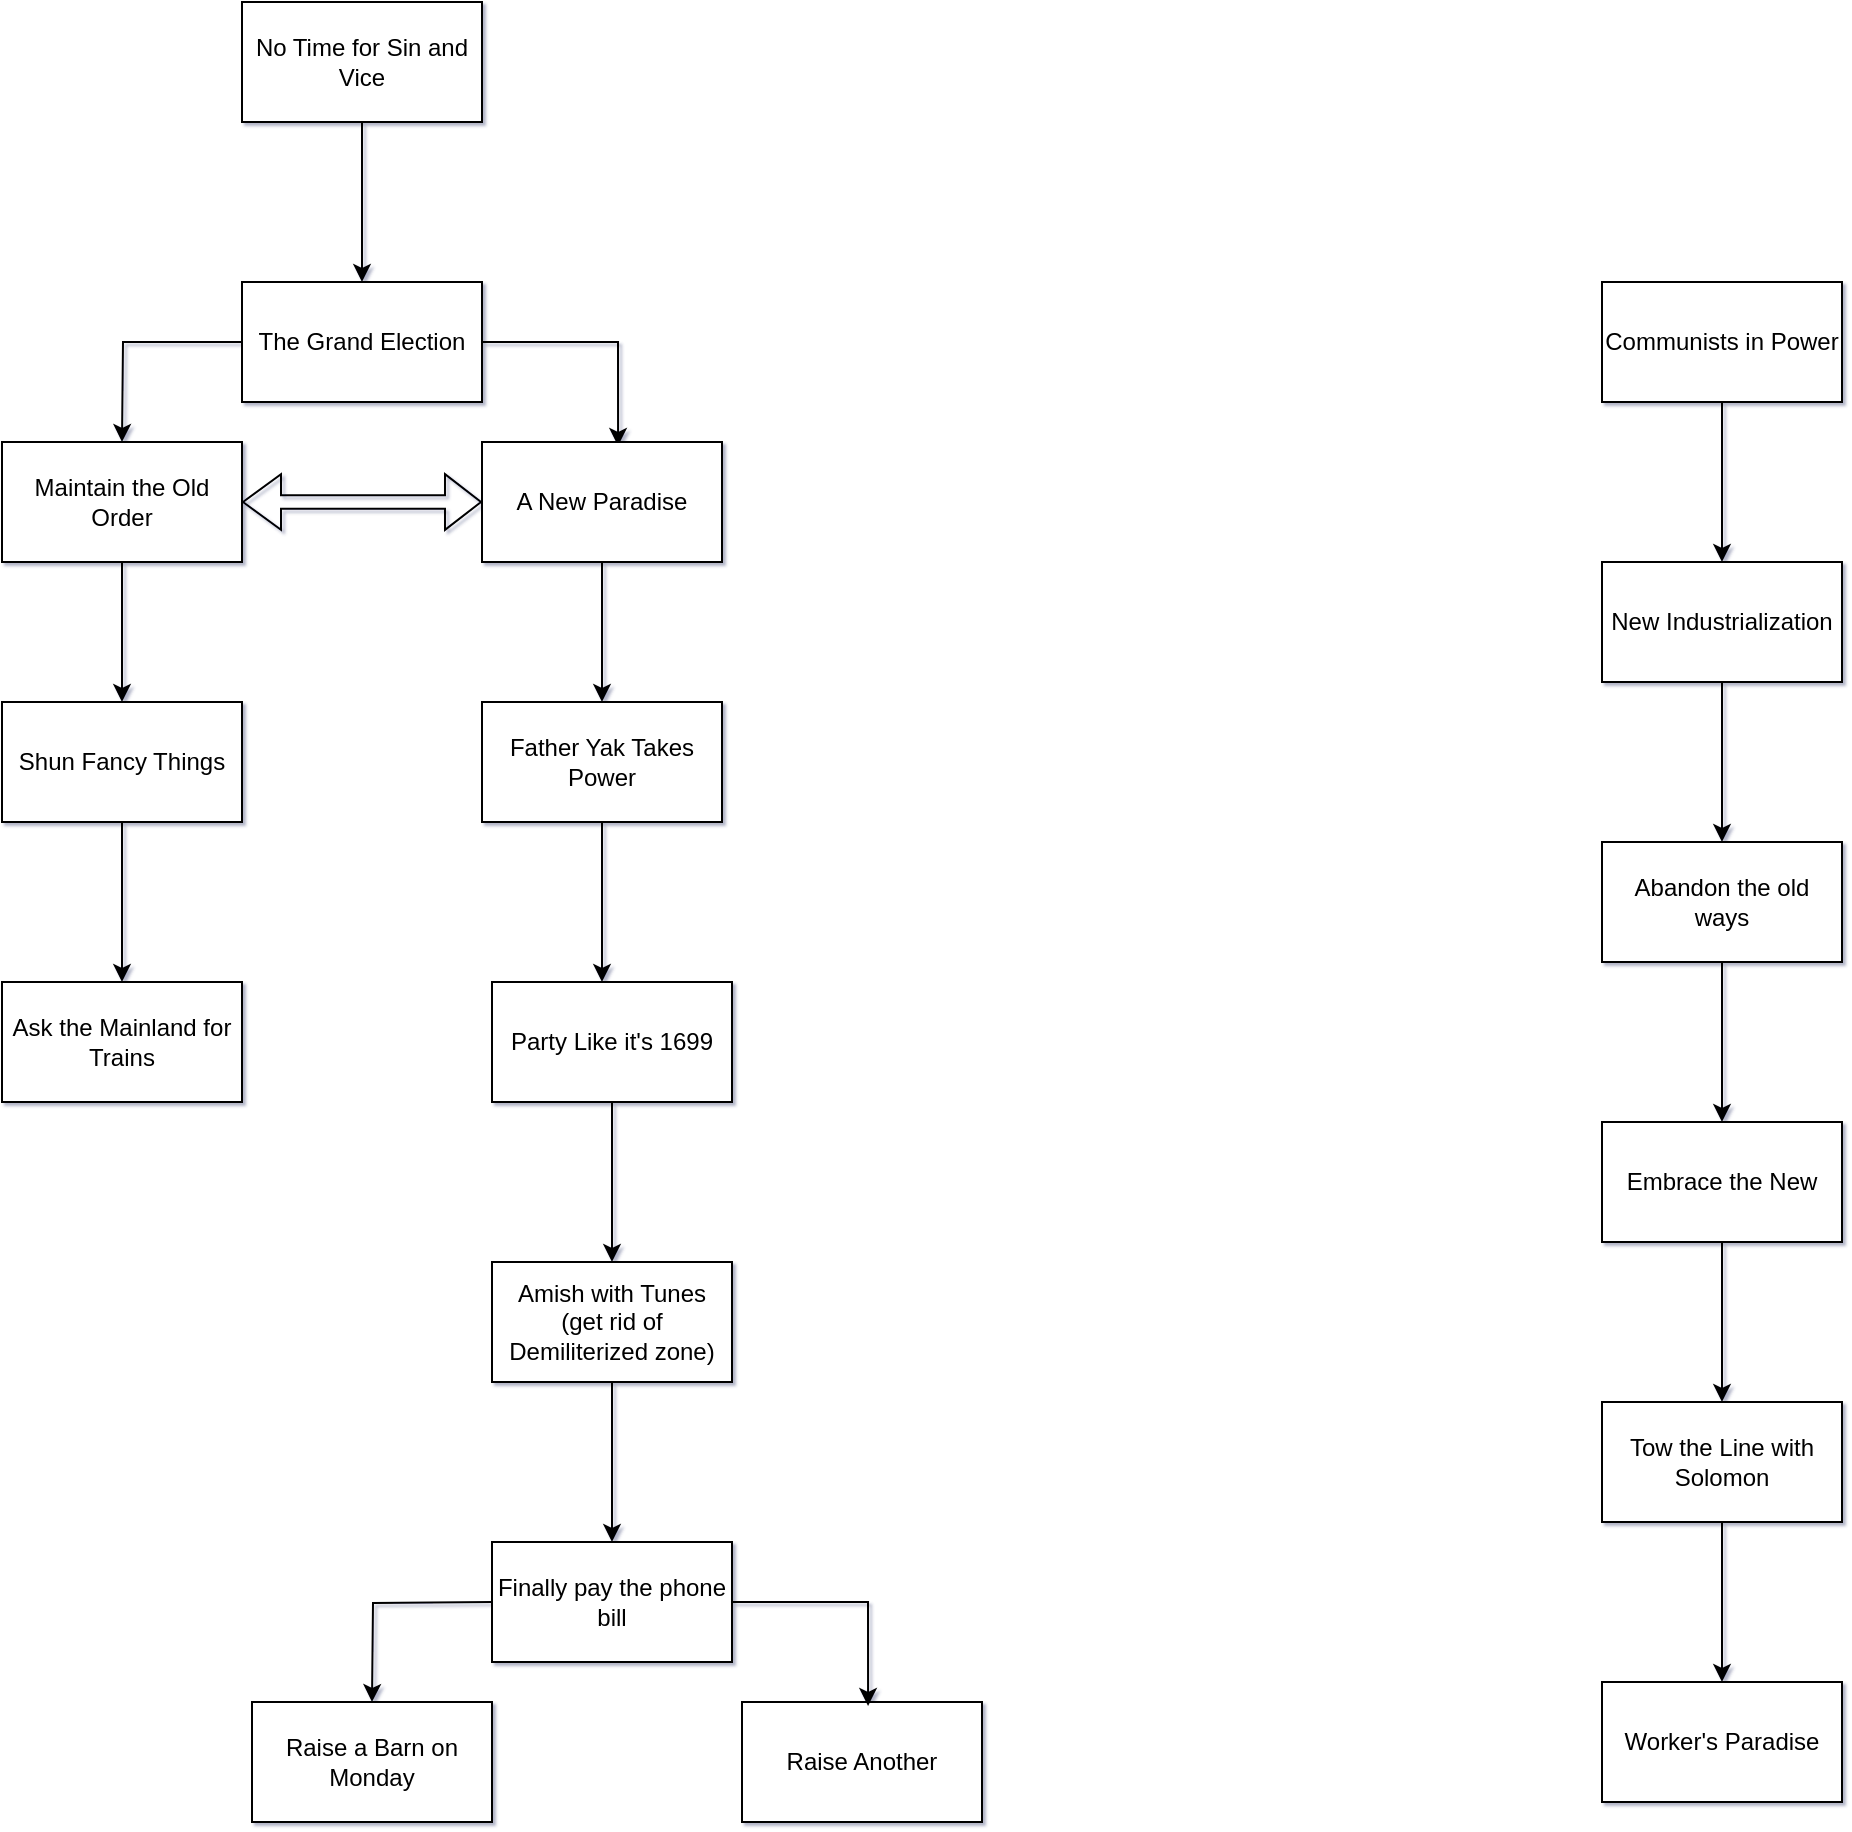 <mxfile version="20.3.6" type="github">
  <diagram id="1d4nGFuIeH1OPyMS3UdM" name="Page-1">
    <mxGraphModel dx="1417" dy="827" grid="1" gridSize="10" guides="1" tooltips="1" connect="1" arrows="1" fold="1" page="1" pageScale="1" pageWidth="1169" pageHeight="827" background="none" math="0" shadow="1">
      <root>
        <mxCell id="0" />
        <mxCell id="1" parent="0" />
        <mxCell id="9lLOX1-eoQInp4o5NhWY-8" style="edgeStyle=orthogonalEdgeStyle;rounded=0;orthogonalLoop=1;jettySize=auto;html=1;" parent="1" source="9lLOX1-eoQInp4o5NhWY-7" edge="1">
          <mxGeometry relative="1" as="geometry">
            <mxPoint x="280" y="360" as="targetPoint" />
          </mxGeometry>
        </mxCell>
        <mxCell id="9lLOX1-eoQInp4o5NhWY-32" style="edgeStyle=orthogonalEdgeStyle;rounded=0;orthogonalLoop=1;jettySize=auto;html=1;entryX=0.567;entryY=0.033;entryDx=0;entryDy=0;entryPerimeter=0;" parent="1" source="9lLOX1-eoQInp4o5NhWY-7" target="9lLOX1-eoQInp4o5NhWY-10" edge="1">
          <mxGeometry relative="1" as="geometry">
            <Array as="points">
              <mxPoint x="528" y="310" />
            </Array>
          </mxGeometry>
        </mxCell>
        <mxCell id="9lLOX1-eoQInp4o5NhWY-7" value="The Grand Election" style="rounded=0;whiteSpace=wrap;html=1;" parent="1" vertex="1">
          <mxGeometry x="340" y="280" width="120" height="60" as="geometry" />
        </mxCell>
        <mxCell id="9lLOX1-eoQInp4o5NhWY-44" style="edgeStyle=orthogonalEdgeStyle;rounded=0;orthogonalLoop=1;jettySize=auto;html=1;" parent="1" source="9lLOX1-eoQInp4o5NhWY-9" target="9lLOX1-eoQInp4o5NhWY-14" edge="1">
          <mxGeometry relative="1" as="geometry" />
        </mxCell>
        <mxCell id="9lLOX1-eoQInp4o5NhWY-9" value="Maintain the Old Order" style="rounded=0;whiteSpace=wrap;html=1;" parent="1" vertex="1">
          <mxGeometry x="220" y="360" width="120" height="60" as="geometry" />
        </mxCell>
        <mxCell id="cUjtvMtSS1TBpcQT_s8V-16" value="" style="edgeStyle=orthogonalEdgeStyle;rounded=0;orthogonalLoop=1;jettySize=auto;html=1;" edge="1" parent="1" source="9lLOX1-eoQInp4o5NhWY-10" target="9lLOX1-eoQInp4o5NhWY-13">
          <mxGeometry relative="1" as="geometry" />
        </mxCell>
        <mxCell id="9lLOX1-eoQInp4o5NhWY-10" value="A New Paradise" style="rounded=0;whiteSpace=wrap;html=1;" parent="1" vertex="1">
          <mxGeometry x="460" y="360" width="120" height="60" as="geometry" />
        </mxCell>
        <mxCell id="9lLOX1-eoQInp4o5NhWY-46" style="edgeStyle=orthogonalEdgeStyle;rounded=0;orthogonalLoop=1;jettySize=auto;html=1;" parent="1" source="9lLOX1-eoQInp4o5NhWY-13" target="9lLOX1-eoQInp4o5NhWY-17" edge="1">
          <mxGeometry relative="1" as="geometry">
            <Array as="points">
              <mxPoint x="520" y="620" />
              <mxPoint x="520" y="620" />
            </Array>
          </mxGeometry>
        </mxCell>
        <mxCell id="9lLOX1-eoQInp4o5NhWY-13" value="Father Yak Takes Power&lt;br&gt;" style="rounded=0;whiteSpace=wrap;html=1;" parent="1" vertex="1">
          <mxGeometry x="460" y="490" width="120" height="60" as="geometry" />
        </mxCell>
        <mxCell id="cUjtvMtSS1TBpcQT_s8V-15" value="" style="edgeStyle=orthogonalEdgeStyle;rounded=0;orthogonalLoop=1;jettySize=auto;html=1;" edge="1" parent="1" source="9lLOX1-eoQInp4o5NhWY-14" target="cUjtvMtSS1TBpcQT_s8V-14">
          <mxGeometry relative="1" as="geometry" />
        </mxCell>
        <mxCell id="9lLOX1-eoQInp4o5NhWY-14" value="Shun Fancy Things" style="rounded=0;whiteSpace=wrap;html=1;" parent="1" vertex="1">
          <mxGeometry x="220" y="490" width="120" height="60" as="geometry" />
        </mxCell>
        <mxCell id="cUjtvMtSS1TBpcQT_s8V-18" value="" style="edgeStyle=orthogonalEdgeStyle;rounded=0;orthogonalLoop=1;jettySize=auto;html=1;" edge="1" parent="1" source="9lLOX1-eoQInp4o5NhWY-17" target="cUjtvMtSS1TBpcQT_s8V-17">
          <mxGeometry relative="1" as="geometry" />
        </mxCell>
        <mxCell id="9lLOX1-eoQInp4o5NhWY-17" value="Party Like it&#39;s 1699" style="rounded=0;whiteSpace=wrap;html=1;" parent="1" vertex="1">
          <mxGeometry x="465" y="630" width="120" height="60" as="geometry" />
        </mxCell>
        <mxCell id="cUjtvMtSS1TBpcQT_s8V-1" value="" style="shape=flexArrow;endArrow=classic;startArrow=classic;html=1;rounded=0;width=6.857;endSize=5.669;entryX=0;entryY=0.5;entryDx=0;entryDy=0;exitX=1;exitY=0.5;exitDx=0;exitDy=0;" edge="1" parent="1" source="9lLOX1-eoQInp4o5NhWY-9" target="9lLOX1-eoQInp4o5NhWY-10">
          <mxGeometry width="100" height="100" relative="1" as="geometry">
            <mxPoint x="360" y="389.5" as="sourcePoint" />
            <mxPoint x="440" y="389.5" as="targetPoint" />
          </mxGeometry>
        </mxCell>
        <mxCell id="cUjtvMtSS1TBpcQT_s8V-5" value="" style="edgeStyle=orthogonalEdgeStyle;rounded=0;orthogonalLoop=1;jettySize=auto;html=1;" edge="1" parent="1" source="cUjtvMtSS1TBpcQT_s8V-3" target="cUjtvMtSS1TBpcQT_s8V-4">
          <mxGeometry relative="1" as="geometry" />
        </mxCell>
        <mxCell id="cUjtvMtSS1TBpcQT_s8V-3" value="Communists in Power" style="rounded=0;whiteSpace=wrap;html=1;" vertex="1" parent="1">
          <mxGeometry x="1020" y="280" width="120" height="60" as="geometry" />
        </mxCell>
        <mxCell id="cUjtvMtSS1TBpcQT_s8V-7" value="" style="edgeStyle=orthogonalEdgeStyle;rounded=0;orthogonalLoop=1;jettySize=auto;html=1;" edge="1" parent="1" source="cUjtvMtSS1TBpcQT_s8V-4" target="cUjtvMtSS1TBpcQT_s8V-6">
          <mxGeometry relative="1" as="geometry" />
        </mxCell>
        <mxCell id="cUjtvMtSS1TBpcQT_s8V-4" value="New Industrialization" style="whiteSpace=wrap;html=1;rounded=0;" vertex="1" parent="1">
          <mxGeometry x="1020" y="420" width="120" height="60" as="geometry" />
        </mxCell>
        <mxCell id="cUjtvMtSS1TBpcQT_s8V-9" value="" style="edgeStyle=orthogonalEdgeStyle;rounded=0;orthogonalLoop=1;jettySize=auto;html=1;" edge="1" parent="1" source="cUjtvMtSS1TBpcQT_s8V-6" target="cUjtvMtSS1TBpcQT_s8V-8">
          <mxGeometry relative="1" as="geometry" />
        </mxCell>
        <mxCell id="cUjtvMtSS1TBpcQT_s8V-6" value="Abandon the old ways" style="whiteSpace=wrap;html=1;rounded=0;" vertex="1" parent="1">
          <mxGeometry x="1020" y="560" width="120" height="60" as="geometry" />
        </mxCell>
        <mxCell id="cUjtvMtSS1TBpcQT_s8V-11" value="" style="edgeStyle=orthogonalEdgeStyle;rounded=0;orthogonalLoop=1;jettySize=auto;html=1;" edge="1" parent="1" source="cUjtvMtSS1TBpcQT_s8V-8" target="cUjtvMtSS1TBpcQT_s8V-10">
          <mxGeometry relative="1" as="geometry" />
        </mxCell>
        <mxCell id="cUjtvMtSS1TBpcQT_s8V-8" value="Embrace the New" style="whiteSpace=wrap;html=1;rounded=0;" vertex="1" parent="1">
          <mxGeometry x="1020" y="700" width="120" height="60" as="geometry" />
        </mxCell>
        <mxCell id="cUjtvMtSS1TBpcQT_s8V-13" value="" style="edgeStyle=orthogonalEdgeStyle;rounded=0;orthogonalLoop=1;jettySize=auto;html=1;" edge="1" parent="1" source="cUjtvMtSS1TBpcQT_s8V-10" target="cUjtvMtSS1TBpcQT_s8V-12">
          <mxGeometry relative="1" as="geometry" />
        </mxCell>
        <mxCell id="cUjtvMtSS1TBpcQT_s8V-10" value="Tow the Line with Solomon" style="whiteSpace=wrap;html=1;rounded=0;" vertex="1" parent="1">
          <mxGeometry x="1020" y="840" width="120" height="60" as="geometry" />
        </mxCell>
        <mxCell id="cUjtvMtSS1TBpcQT_s8V-12" value="Worker&#39;s Paradise" style="whiteSpace=wrap;html=1;rounded=0;" vertex="1" parent="1">
          <mxGeometry x="1020" y="980" width="120" height="60" as="geometry" />
        </mxCell>
        <mxCell id="cUjtvMtSS1TBpcQT_s8V-14" value="Ask the Mainland for Trains" style="whiteSpace=wrap;html=1;rounded=0;" vertex="1" parent="1">
          <mxGeometry x="220" y="630" width="120" height="60" as="geometry" />
        </mxCell>
        <mxCell id="cUjtvMtSS1TBpcQT_s8V-20" value="" style="edgeStyle=orthogonalEdgeStyle;rounded=0;orthogonalLoop=1;jettySize=auto;html=1;" edge="1" parent="1" source="cUjtvMtSS1TBpcQT_s8V-17" target="cUjtvMtSS1TBpcQT_s8V-19">
          <mxGeometry relative="1" as="geometry" />
        </mxCell>
        <mxCell id="cUjtvMtSS1TBpcQT_s8V-17" value="Amish with Tunes&lt;br&gt;(get rid of Demiliterized zone)" style="whiteSpace=wrap;html=1;rounded=0;" vertex="1" parent="1">
          <mxGeometry x="465" y="770" width="120" height="60" as="geometry" />
        </mxCell>
        <mxCell id="cUjtvMtSS1TBpcQT_s8V-19" value="Finally pay the phone bill" style="whiteSpace=wrap;html=1;rounded=0;" vertex="1" parent="1">
          <mxGeometry x="465" y="910" width="120" height="60" as="geometry" />
        </mxCell>
        <mxCell id="cUjtvMtSS1TBpcQT_s8V-23" value="" style="edgeStyle=orthogonalEdgeStyle;rounded=0;orthogonalLoop=1;jettySize=auto;html=1;" edge="1" parent="1" source="cUjtvMtSS1TBpcQT_s8V-21" target="9lLOX1-eoQInp4o5NhWY-7">
          <mxGeometry relative="1" as="geometry" />
        </mxCell>
        <mxCell id="cUjtvMtSS1TBpcQT_s8V-21" value="No Time for Sin and Vice" style="whiteSpace=wrap;html=1;rounded=0;" vertex="1" parent="1">
          <mxGeometry x="340" y="140" width="120" height="60" as="geometry" />
        </mxCell>
        <mxCell id="cUjtvMtSS1TBpcQT_s8V-26" value="Raise a Barn on Monday" style="whiteSpace=wrap;html=1;rounded=0;" vertex="1" parent="1">
          <mxGeometry x="345" y="990" width="120" height="60" as="geometry" />
        </mxCell>
        <mxCell id="cUjtvMtSS1TBpcQT_s8V-30" value="Raise Another" style="whiteSpace=wrap;html=1;rounded=0;" vertex="1" parent="1">
          <mxGeometry x="590" y="990" width="120" height="60" as="geometry" />
        </mxCell>
        <mxCell id="cUjtvMtSS1TBpcQT_s8V-38" style="edgeStyle=orthogonalEdgeStyle;rounded=0;orthogonalLoop=1;jettySize=auto;html=1;entryX=0.567;entryY=0.033;entryDx=0;entryDy=0;entryPerimeter=0;" edge="1" parent="1">
          <mxGeometry relative="1" as="geometry">
            <Array as="points">
              <mxPoint x="653" y="940" />
            </Array>
            <mxPoint x="585" y="940" as="sourcePoint" />
            <mxPoint x="653.04" y="991.98" as="targetPoint" />
          </mxGeometry>
        </mxCell>
        <mxCell id="cUjtvMtSS1TBpcQT_s8V-39" style="edgeStyle=orthogonalEdgeStyle;rounded=0;orthogonalLoop=1;jettySize=auto;html=1;" edge="1" parent="1">
          <mxGeometry relative="1" as="geometry">
            <mxPoint x="405" y="990" as="targetPoint" />
            <mxPoint x="465" y="940" as="sourcePoint" />
          </mxGeometry>
        </mxCell>
      </root>
    </mxGraphModel>
  </diagram>
</mxfile>
